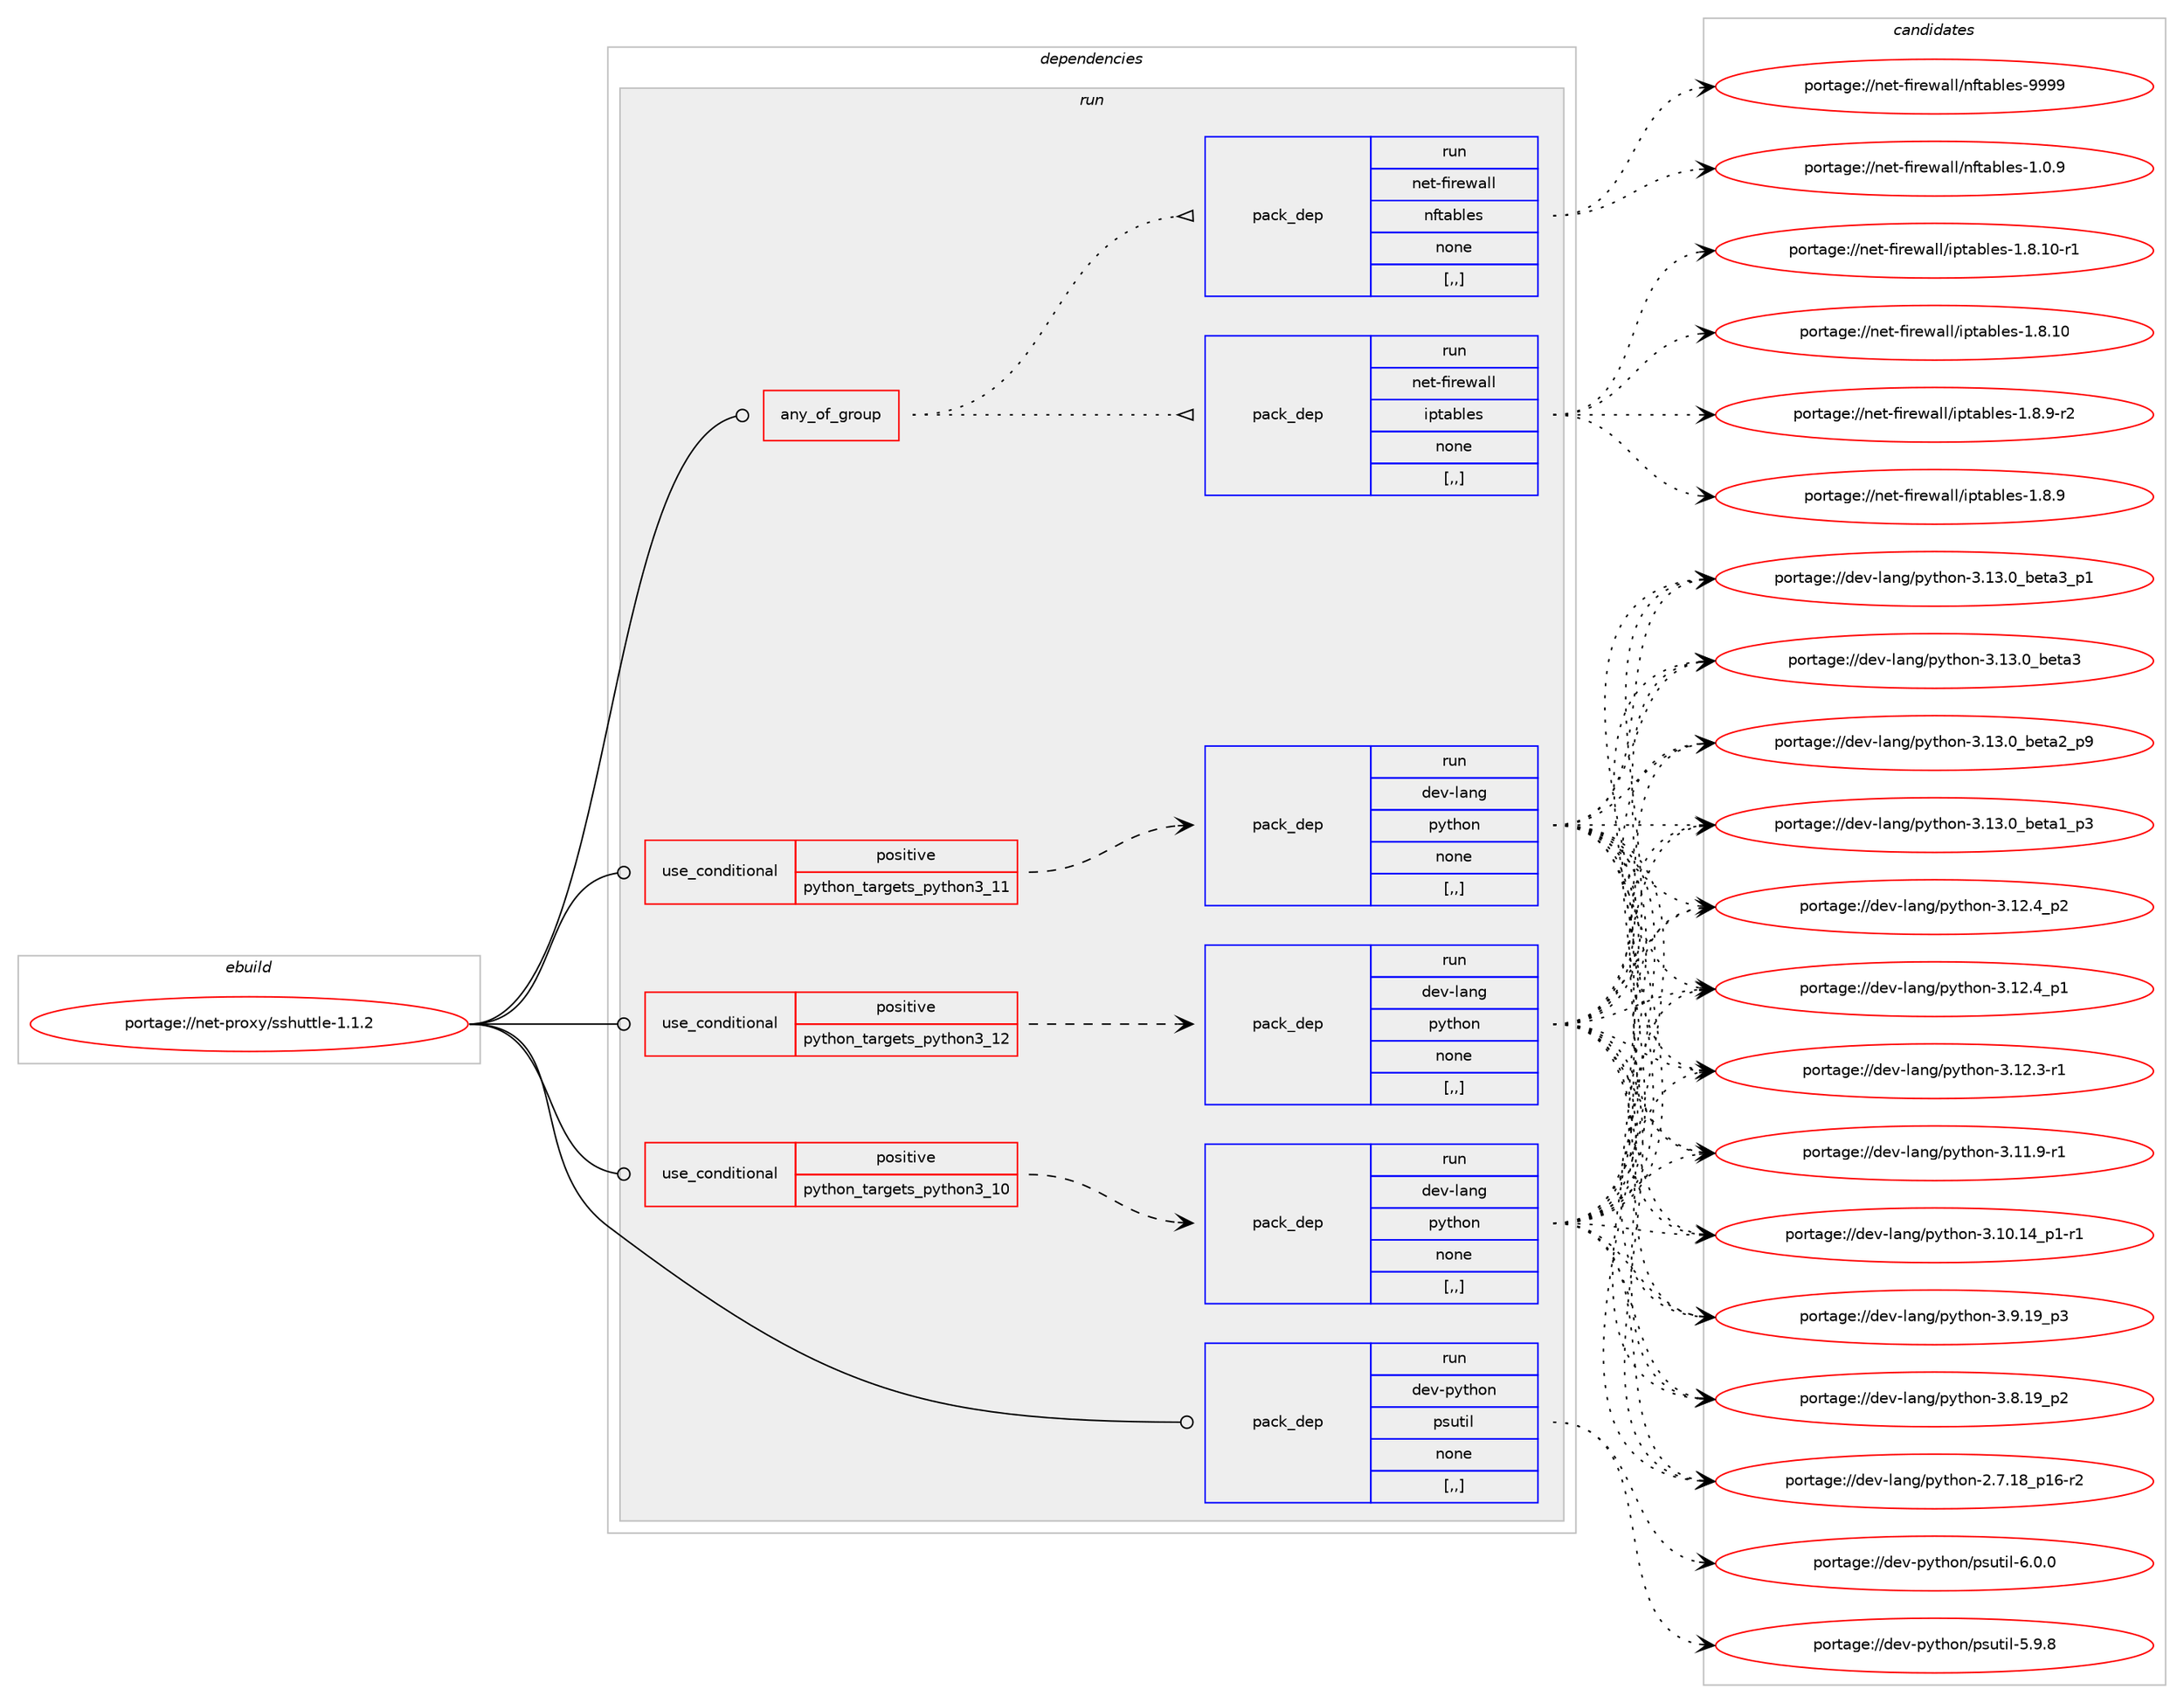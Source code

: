 digraph prolog {

# *************
# Graph options
# *************

newrank=true;
concentrate=true;
compound=true;
graph [rankdir=LR,fontname=Helvetica,fontsize=10,ranksep=1.5];#, ranksep=2.5, nodesep=0.2];
edge  [arrowhead=vee];
node  [fontname=Helvetica,fontsize=10];

# **********
# The ebuild
# **********

subgraph cluster_leftcol {
color=gray;
rank=same;
label=<<i>ebuild</i>>;
id [label="portage://net-proxy/sshuttle-1.1.2", color=red, width=4, href="../net-proxy/sshuttle-1.1.2.svg"];
}

# ****************
# The dependencies
# ****************

subgraph cluster_midcol {
color=gray;
label=<<i>dependencies</i>>;
subgraph cluster_compile {
fillcolor="#eeeeee";
style=filled;
label=<<i>compile</i>>;
}
subgraph cluster_compileandrun {
fillcolor="#eeeeee";
style=filled;
label=<<i>compile and run</i>>;
}
subgraph cluster_run {
fillcolor="#eeeeee";
style=filled;
label=<<i>run</i>>;
subgraph any2571 {
dependency382359 [label=<<TABLE BORDER="0" CELLBORDER="1" CELLSPACING="0" CELLPADDING="4"><TR><TD CELLPADDING="10">any_of_group</TD></TR></TABLE>>, shape=none, color=red];subgraph pack278366 {
dependency382360 [label=<<TABLE BORDER="0" CELLBORDER="1" CELLSPACING="0" CELLPADDING="4" WIDTH="220"><TR><TD ROWSPAN="6" CELLPADDING="30">pack_dep</TD></TR><TR><TD WIDTH="110">run</TD></TR><TR><TD>net-firewall</TD></TR><TR><TD>iptables</TD></TR><TR><TD>none</TD></TR><TR><TD>[,,]</TD></TR></TABLE>>, shape=none, color=blue];
}
dependency382359:e -> dependency382360:w [weight=20,style="dotted",arrowhead="oinv"];
subgraph pack278367 {
dependency382361 [label=<<TABLE BORDER="0" CELLBORDER="1" CELLSPACING="0" CELLPADDING="4" WIDTH="220"><TR><TD ROWSPAN="6" CELLPADDING="30">pack_dep</TD></TR><TR><TD WIDTH="110">run</TD></TR><TR><TD>net-firewall</TD></TR><TR><TD>nftables</TD></TR><TR><TD>none</TD></TR><TR><TD>[,,]</TD></TR></TABLE>>, shape=none, color=blue];
}
dependency382359:e -> dependency382361:w [weight=20,style="dotted",arrowhead="oinv"];
}
id:e -> dependency382359:w [weight=20,style="solid",arrowhead="odot"];
subgraph cond101231 {
dependency382362 [label=<<TABLE BORDER="0" CELLBORDER="1" CELLSPACING="0" CELLPADDING="4"><TR><TD ROWSPAN="3" CELLPADDING="10">use_conditional</TD></TR><TR><TD>positive</TD></TR><TR><TD>python_targets_python3_10</TD></TR></TABLE>>, shape=none, color=red];
subgraph pack278368 {
dependency382363 [label=<<TABLE BORDER="0" CELLBORDER="1" CELLSPACING="0" CELLPADDING="4" WIDTH="220"><TR><TD ROWSPAN="6" CELLPADDING="30">pack_dep</TD></TR><TR><TD WIDTH="110">run</TD></TR><TR><TD>dev-lang</TD></TR><TR><TD>python</TD></TR><TR><TD>none</TD></TR><TR><TD>[,,]</TD></TR></TABLE>>, shape=none, color=blue];
}
dependency382362:e -> dependency382363:w [weight=20,style="dashed",arrowhead="vee"];
}
id:e -> dependency382362:w [weight=20,style="solid",arrowhead="odot"];
subgraph cond101232 {
dependency382364 [label=<<TABLE BORDER="0" CELLBORDER="1" CELLSPACING="0" CELLPADDING="4"><TR><TD ROWSPAN="3" CELLPADDING="10">use_conditional</TD></TR><TR><TD>positive</TD></TR><TR><TD>python_targets_python3_11</TD></TR></TABLE>>, shape=none, color=red];
subgraph pack278369 {
dependency382365 [label=<<TABLE BORDER="0" CELLBORDER="1" CELLSPACING="0" CELLPADDING="4" WIDTH="220"><TR><TD ROWSPAN="6" CELLPADDING="30">pack_dep</TD></TR><TR><TD WIDTH="110">run</TD></TR><TR><TD>dev-lang</TD></TR><TR><TD>python</TD></TR><TR><TD>none</TD></TR><TR><TD>[,,]</TD></TR></TABLE>>, shape=none, color=blue];
}
dependency382364:e -> dependency382365:w [weight=20,style="dashed",arrowhead="vee"];
}
id:e -> dependency382364:w [weight=20,style="solid",arrowhead="odot"];
subgraph cond101233 {
dependency382366 [label=<<TABLE BORDER="0" CELLBORDER="1" CELLSPACING="0" CELLPADDING="4"><TR><TD ROWSPAN="3" CELLPADDING="10">use_conditional</TD></TR><TR><TD>positive</TD></TR><TR><TD>python_targets_python3_12</TD></TR></TABLE>>, shape=none, color=red];
subgraph pack278370 {
dependency382367 [label=<<TABLE BORDER="0" CELLBORDER="1" CELLSPACING="0" CELLPADDING="4" WIDTH="220"><TR><TD ROWSPAN="6" CELLPADDING="30">pack_dep</TD></TR><TR><TD WIDTH="110">run</TD></TR><TR><TD>dev-lang</TD></TR><TR><TD>python</TD></TR><TR><TD>none</TD></TR><TR><TD>[,,]</TD></TR></TABLE>>, shape=none, color=blue];
}
dependency382366:e -> dependency382367:w [weight=20,style="dashed",arrowhead="vee"];
}
id:e -> dependency382366:w [weight=20,style="solid",arrowhead="odot"];
subgraph pack278371 {
dependency382368 [label=<<TABLE BORDER="0" CELLBORDER="1" CELLSPACING="0" CELLPADDING="4" WIDTH="220"><TR><TD ROWSPAN="6" CELLPADDING="30">pack_dep</TD></TR><TR><TD WIDTH="110">run</TD></TR><TR><TD>dev-python</TD></TR><TR><TD>psutil</TD></TR><TR><TD>none</TD></TR><TR><TD>[,,]</TD></TR></TABLE>>, shape=none, color=blue];
}
id:e -> dependency382368:w [weight=20,style="solid",arrowhead="odot"];
}
}

# **************
# The candidates
# **************

subgraph cluster_choices {
rank=same;
color=gray;
label=<<i>candidates</i>>;

subgraph choice278366 {
color=black;
nodesep=1;
choice1101011164510210511410111997108108471051121169798108101115454946564649484511449 [label="portage://net-firewall/iptables-1.8.10-r1", color=red, width=4,href="../net-firewall/iptables-1.8.10-r1.svg"];
choice110101116451021051141011199710810847105112116979810810111545494656464948 [label="portage://net-firewall/iptables-1.8.10", color=red, width=4,href="../net-firewall/iptables-1.8.10.svg"];
choice11010111645102105114101119971081084710511211697981081011154549465646574511450 [label="portage://net-firewall/iptables-1.8.9-r2", color=red, width=4,href="../net-firewall/iptables-1.8.9-r2.svg"];
choice1101011164510210511410111997108108471051121169798108101115454946564657 [label="portage://net-firewall/iptables-1.8.9", color=red, width=4,href="../net-firewall/iptables-1.8.9.svg"];
dependency382360:e -> choice1101011164510210511410111997108108471051121169798108101115454946564649484511449:w [style=dotted,weight="100"];
dependency382360:e -> choice110101116451021051141011199710810847105112116979810810111545494656464948:w [style=dotted,weight="100"];
dependency382360:e -> choice11010111645102105114101119971081084710511211697981081011154549465646574511450:w [style=dotted,weight="100"];
dependency382360:e -> choice1101011164510210511410111997108108471051121169798108101115454946564657:w [style=dotted,weight="100"];
}
subgraph choice278367 {
color=black;
nodesep=1;
choice11010111645102105114101119971081084711010211697981081011154557575757 [label="portage://net-firewall/nftables-9999", color=red, width=4,href="../net-firewall/nftables-9999.svg"];
choice1101011164510210511410111997108108471101021169798108101115454946484657 [label="portage://net-firewall/nftables-1.0.9", color=red, width=4,href="../net-firewall/nftables-1.0.9.svg"];
dependency382361:e -> choice11010111645102105114101119971081084711010211697981081011154557575757:w [style=dotted,weight="100"];
dependency382361:e -> choice1101011164510210511410111997108108471101021169798108101115454946484657:w [style=dotted,weight="100"];
}
subgraph choice278368 {
color=black;
nodesep=1;
choice10010111845108971101034711212111610411111045514649514648959810111697519511249 [label="portage://dev-lang/python-3.13.0_beta3_p1", color=red, width=4,href="../dev-lang/python-3.13.0_beta3_p1.svg"];
choice1001011184510897110103471121211161041111104551464951464895981011169751 [label="portage://dev-lang/python-3.13.0_beta3", color=red, width=4,href="../dev-lang/python-3.13.0_beta3.svg"];
choice10010111845108971101034711212111610411111045514649514648959810111697509511257 [label="portage://dev-lang/python-3.13.0_beta2_p9", color=red, width=4,href="../dev-lang/python-3.13.0_beta2_p9.svg"];
choice10010111845108971101034711212111610411111045514649514648959810111697499511251 [label="portage://dev-lang/python-3.13.0_beta1_p3", color=red, width=4,href="../dev-lang/python-3.13.0_beta1_p3.svg"];
choice100101118451089711010347112121116104111110455146495046529511250 [label="portage://dev-lang/python-3.12.4_p2", color=red, width=4,href="../dev-lang/python-3.12.4_p2.svg"];
choice100101118451089711010347112121116104111110455146495046529511249 [label="portage://dev-lang/python-3.12.4_p1", color=red, width=4,href="../dev-lang/python-3.12.4_p1.svg"];
choice100101118451089711010347112121116104111110455146495046514511449 [label="portage://dev-lang/python-3.12.3-r1", color=red, width=4,href="../dev-lang/python-3.12.3-r1.svg"];
choice100101118451089711010347112121116104111110455146494946574511449 [label="portage://dev-lang/python-3.11.9-r1", color=red, width=4,href="../dev-lang/python-3.11.9-r1.svg"];
choice100101118451089711010347112121116104111110455146494846495295112494511449 [label="portage://dev-lang/python-3.10.14_p1-r1", color=red, width=4,href="../dev-lang/python-3.10.14_p1-r1.svg"];
choice100101118451089711010347112121116104111110455146574649579511251 [label="portage://dev-lang/python-3.9.19_p3", color=red, width=4,href="../dev-lang/python-3.9.19_p3.svg"];
choice100101118451089711010347112121116104111110455146564649579511250 [label="portage://dev-lang/python-3.8.19_p2", color=red, width=4,href="../dev-lang/python-3.8.19_p2.svg"];
choice100101118451089711010347112121116104111110455046554649569511249544511450 [label="portage://dev-lang/python-2.7.18_p16-r2", color=red, width=4,href="../dev-lang/python-2.7.18_p16-r2.svg"];
dependency382363:e -> choice10010111845108971101034711212111610411111045514649514648959810111697519511249:w [style=dotted,weight="100"];
dependency382363:e -> choice1001011184510897110103471121211161041111104551464951464895981011169751:w [style=dotted,weight="100"];
dependency382363:e -> choice10010111845108971101034711212111610411111045514649514648959810111697509511257:w [style=dotted,weight="100"];
dependency382363:e -> choice10010111845108971101034711212111610411111045514649514648959810111697499511251:w [style=dotted,weight="100"];
dependency382363:e -> choice100101118451089711010347112121116104111110455146495046529511250:w [style=dotted,weight="100"];
dependency382363:e -> choice100101118451089711010347112121116104111110455146495046529511249:w [style=dotted,weight="100"];
dependency382363:e -> choice100101118451089711010347112121116104111110455146495046514511449:w [style=dotted,weight="100"];
dependency382363:e -> choice100101118451089711010347112121116104111110455146494946574511449:w [style=dotted,weight="100"];
dependency382363:e -> choice100101118451089711010347112121116104111110455146494846495295112494511449:w [style=dotted,weight="100"];
dependency382363:e -> choice100101118451089711010347112121116104111110455146574649579511251:w [style=dotted,weight="100"];
dependency382363:e -> choice100101118451089711010347112121116104111110455146564649579511250:w [style=dotted,weight="100"];
dependency382363:e -> choice100101118451089711010347112121116104111110455046554649569511249544511450:w [style=dotted,weight="100"];
}
subgraph choice278369 {
color=black;
nodesep=1;
choice10010111845108971101034711212111610411111045514649514648959810111697519511249 [label="portage://dev-lang/python-3.13.0_beta3_p1", color=red, width=4,href="../dev-lang/python-3.13.0_beta3_p1.svg"];
choice1001011184510897110103471121211161041111104551464951464895981011169751 [label="portage://dev-lang/python-3.13.0_beta3", color=red, width=4,href="../dev-lang/python-3.13.0_beta3.svg"];
choice10010111845108971101034711212111610411111045514649514648959810111697509511257 [label="portage://dev-lang/python-3.13.0_beta2_p9", color=red, width=4,href="../dev-lang/python-3.13.0_beta2_p9.svg"];
choice10010111845108971101034711212111610411111045514649514648959810111697499511251 [label="portage://dev-lang/python-3.13.0_beta1_p3", color=red, width=4,href="../dev-lang/python-3.13.0_beta1_p3.svg"];
choice100101118451089711010347112121116104111110455146495046529511250 [label="portage://dev-lang/python-3.12.4_p2", color=red, width=4,href="../dev-lang/python-3.12.4_p2.svg"];
choice100101118451089711010347112121116104111110455146495046529511249 [label="portage://dev-lang/python-3.12.4_p1", color=red, width=4,href="../dev-lang/python-3.12.4_p1.svg"];
choice100101118451089711010347112121116104111110455146495046514511449 [label="portage://dev-lang/python-3.12.3-r1", color=red, width=4,href="../dev-lang/python-3.12.3-r1.svg"];
choice100101118451089711010347112121116104111110455146494946574511449 [label="portage://dev-lang/python-3.11.9-r1", color=red, width=4,href="../dev-lang/python-3.11.9-r1.svg"];
choice100101118451089711010347112121116104111110455146494846495295112494511449 [label="portage://dev-lang/python-3.10.14_p1-r1", color=red, width=4,href="../dev-lang/python-3.10.14_p1-r1.svg"];
choice100101118451089711010347112121116104111110455146574649579511251 [label="portage://dev-lang/python-3.9.19_p3", color=red, width=4,href="../dev-lang/python-3.9.19_p3.svg"];
choice100101118451089711010347112121116104111110455146564649579511250 [label="portage://dev-lang/python-3.8.19_p2", color=red, width=4,href="../dev-lang/python-3.8.19_p2.svg"];
choice100101118451089711010347112121116104111110455046554649569511249544511450 [label="portage://dev-lang/python-2.7.18_p16-r2", color=red, width=4,href="../dev-lang/python-2.7.18_p16-r2.svg"];
dependency382365:e -> choice10010111845108971101034711212111610411111045514649514648959810111697519511249:w [style=dotted,weight="100"];
dependency382365:e -> choice1001011184510897110103471121211161041111104551464951464895981011169751:w [style=dotted,weight="100"];
dependency382365:e -> choice10010111845108971101034711212111610411111045514649514648959810111697509511257:w [style=dotted,weight="100"];
dependency382365:e -> choice10010111845108971101034711212111610411111045514649514648959810111697499511251:w [style=dotted,weight="100"];
dependency382365:e -> choice100101118451089711010347112121116104111110455146495046529511250:w [style=dotted,weight="100"];
dependency382365:e -> choice100101118451089711010347112121116104111110455146495046529511249:w [style=dotted,weight="100"];
dependency382365:e -> choice100101118451089711010347112121116104111110455146495046514511449:w [style=dotted,weight="100"];
dependency382365:e -> choice100101118451089711010347112121116104111110455146494946574511449:w [style=dotted,weight="100"];
dependency382365:e -> choice100101118451089711010347112121116104111110455146494846495295112494511449:w [style=dotted,weight="100"];
dependency382365:e -> choice100101118451089711010347112121116104111110455146574649579511251:w [style=dotted,weight="100"];
dependency382365:e -> choice100101118451089711010347112121116104111110455146564649579511250:w [style=dotted,weight="100"];
dependency382365:e -> choice100101118451089711010347112121116104111110455046554649569511249544511450:w [style=dotted,weight="100"];
}
subgraph choice278370 {
color=black;
nodesep=1;
choice10010111845108971101034711212111610411111045514649514648959810111697519511249 [label="portage://dev-lang/python-3.13.0_beta3_p1", color=red, width=4,href="../dev-lang/python-3.13.0_beta3_p1.svg"];
choice1001011184510897110103471121211161041111104551464951464895981011169751 [label="portage://dev-lang/python-3.13.0_beta3", color=red, width=4,href="../dev-lang/python-3.13.0_beta3.svg"];
choice10010111845108971101034711212111610411111045514649514648959810111697509511257 [label="portage://dev-lang/python-3.13.0_beta2_p9", color=red, width=4,href="../dev-lang/python-3.13.0_beta2_p9.svg"];
choice10010111845108971101034711212111610411111045514649514648959810111697499511251 [label="portage://dev-lang/python-3.13.0_beta1_p3", color=red, width=4,href="../dev-lang/python-3.13.0_beta1_p3.svg"];
choice100101118451089711010347112121116104111110455146495046529511250 [label="portage://dev-lang/python-3.12.4_p2", color=red, width=4,href="../dev-lang/python-3.12.4_p2.svg"];
choice100101118451089711010347112121116104111110455146495046529511249 [label="portage://dev-lang/python-3.12.4_p1", color=red, width=4,href="../dev-lang/python-3.12.4_p1.svg"];
choice100101118451089711010347112121116104111110455146495046514511449 [label="portage://dev-lang/python-3.12.3-r1", color=red, width=4,href="../dev-lang/python-3.12.3-r1.svg"];
choice100101118451089711010347112121116104111110455146494946574511449 [label="portage://dev-lang/python-3.11.9-r1", color=red, width=4,href="../dev-lang/python-3.11.9-r1.svg"];
choice100101118451089711010347112121116104111110455146494846495295112494511449 [label="portage://dev-lang/python-3.10.14_p1-r1", color=red, width=4,href="../dev-lang/python-3.10.14_p1-r1.svg"];
choice100101118451089711010347112121116104111110455146574649579511251 [label="portage://dev-lang/python-3.9.19_p3", color=red, width=4,href="../dev-lang/python-3.9.19_p3.svg"];
choice100101118451089711010347112121116104111110455146564649579511250 [label="portage://dev-lang/python-3.8.19_p2", color=red, width=4,href="../dev-lang/python-3.8.19_p2.svg"];
choice100101118451089711010347112121116104111110455046554649569511249544511450 [label="portage://dev-lang/python-2.7.18_p16-r2", color=red, width=4,href="../dev-lang/python-2.7.18_p16-r2.svg"];
dependency382367:e -> choice10010111845108971101034711212111610411111045514649514648959810111697519511249:w [style=dotted,weight="100"];
dependency382367:e -> choice1001011184510897110103471121211161041111104551464951464895981011169751:w [style=dotted,weight="100"];
dependency382367:e -> choice10010111845108971101034711212111610411111045514649514648959810111697509511257:w [style=dotted,weight="100"];
dependency382367:e -> choice10010111845108971101034711212111610411111045514649514648959810111697499511251:w [style=dotted,weight="100"];
dependency382367:e -> choice100101118451089711010347112121116104111110455146495046529511250:w [style=dotted,weight="100"];
dependency382367:e -> choice100101118451089711010347112121116104111110455146495046529511249:w [style=dotted,weight="100"];
dependency382367:e -> choice100101118451089711010347112121116104111110455146495046514511449:w [style=dotted,weight="100"];
dependency382367:e -> choice100101118451089711010347112121116104111110455146494946574511449:w [style=dotted,weight="100"];
dependency382367:e -> choice100101118451089711010347112121116104111110455146494846495295112494511449:w [style=dotted,weight="100"];
dependency382367:e -> choice100101118451089711010347112121116104111110455146574649579511251:w [style=dotted,weight="100"];
dependency382367:e -> choice100101118451089711010347112121116104111110455146564649579511250:w [style=dotted,weight="100"];
dependency382367:e -> choice100101118451089711010347112121116104111110455046554649569511249544511450:w [style=dotted,weight="100"];
}
subgraph choice278371 {
color=black;
nodesep=1;
choice1001011184511212111610411111047112115117116105108455446484648 [label="portage://dev-python/psutil-6.0.0", color=red, width=4,href="../dev-python/psutil-6.0.0.svg"];
choice1001011184511212111610411111047112115117116105108455346574656 [label="portage://dev-python/psutil-5.9.8", color=red, width=4,href="../dev-python/psutil-5.9.8.svg"];
dependency382368:e -> choice1001011184511212111610411111047112115117116105108455446484648:w [style=dotted,weight="100"];
dependency382368:e -> choice1001011184511212111610411111047112115117116105108455346574656:w [style=dotted,weight="100"];
}
}

}
